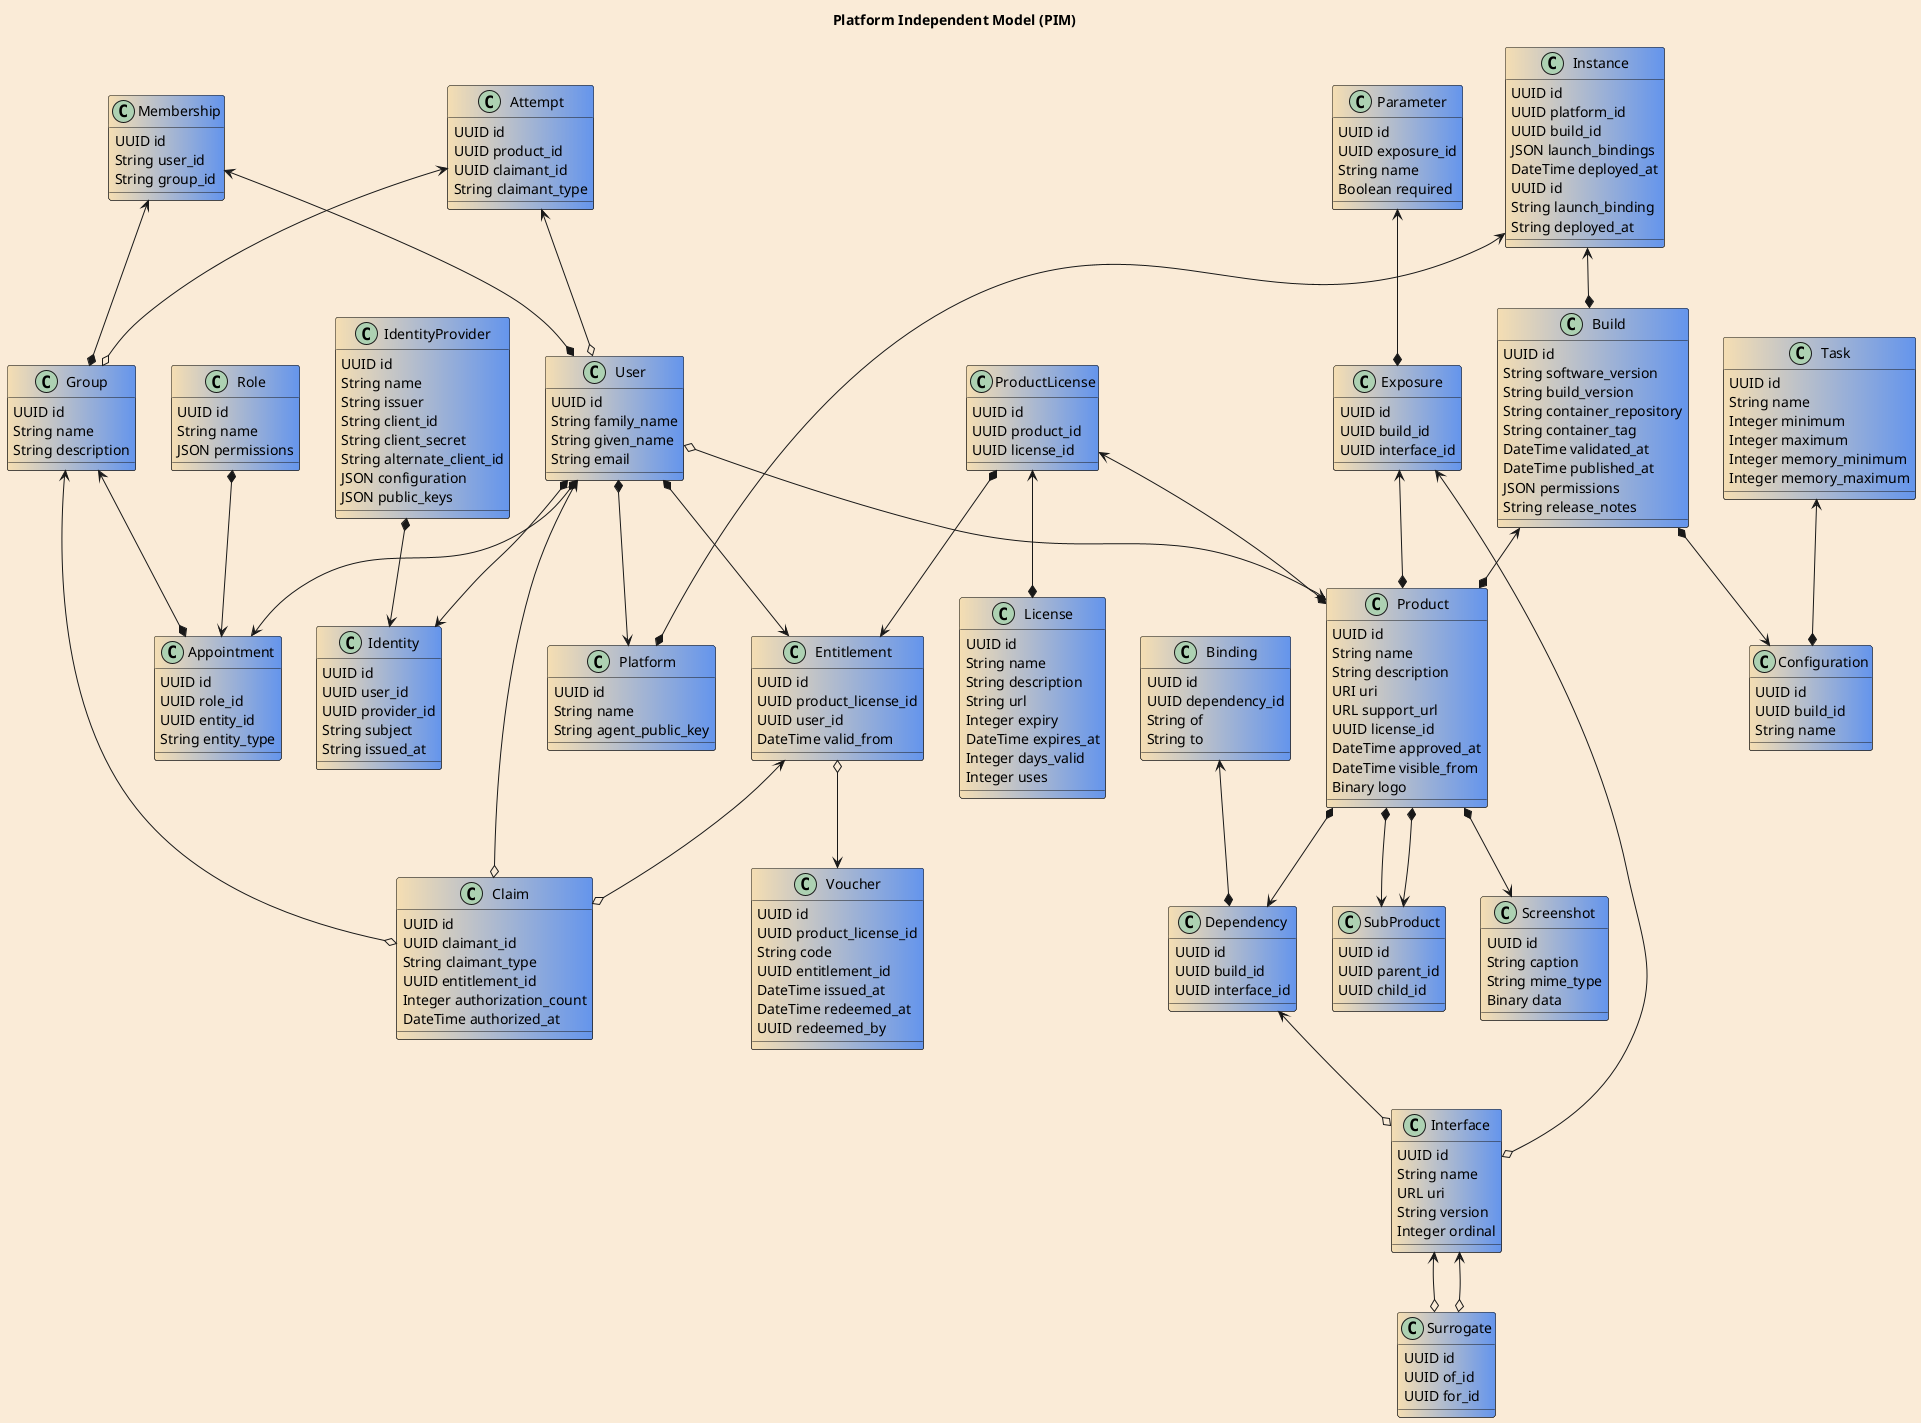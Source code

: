 @@startuml PIM
skinparam backgroundcolor AntiqueWhite
skinparam classBackgroundColor Wheat|CornflowerBlue

title "Platform Independent Model (PIM)"

class Group {
    UUID id
    String name
    String description
}

Group <--* Appointment


class Membership {
    UUID id
    String user_id
    String group_id
}
Membership <--* Group
Membership <--* User

class IdentityProvider {
    UUID id
    String name
    String issuer
    String client_id
    String client_secret
    String alternate_client_id
    JSON configuration
    JSON public_keys
}
IdentityProvider   *-->   Identity

class User {
    UUID id
    String family_name
    String given_name
    String email
}

User *--> Identity 
User  *-->  Platform
User  o-->  Product

class Identity{
    UUID id
    UUID user_id
    UUID provider_id
    String subject
    String issued_at

}

class Platform {
    UUID id
    String name
    String agent_public_key
}

class Instance {
    UUID id
    UUID platform_id
    UUID build_id
    JSON launch_bindings
    DateTime deployed_at
}
Instance <--* Build
Instance <--* Platform

class Role {
    UUID id
    String name
    JSON permissions 
}

class Appointment {
    UUID id
    UUID role_id
    UUID entity_id
    String entity_type
}
Role  *--> Appointment
User  *-->  Appointment
User *--> Entitlement

class License {
    UUID id
    String name
    String description
    String url
    Integer expiry
    DateTime expires_at
    Integer days_valid
    Integer uses
}

class ProductLicense {
    UUID id
    UUID product_id
    UUID license_id
}

ProductLicense <--* Product
ProductLicense <--* License
ProductLicense *--> Entitlement

class Product {
    UUID id
    String name
    String description
    URI uri
    URL support_url
    UUID license_id
    DateTime approved_at
    DateTime visible_from
    Binary logo
}

class SubProduct {
    UUID id
    UUID parent_id
    UUID child_id
}

Product *--> SubProduct
Product *--> SubProduct

Build <--* Product

class Screenshot{
    UUID id
    String caption
    String mime_type
    Binary data
}
Product *--> Screenshot

class Build {
    UUID id
    String software_version
    String build_version
    String container_repository
    String container_tag
    DateTime validated_at
    DateTime published_at
    JSON permissions
    String release_notes
}

Build *-->  Configuration

class Dependency {
    UUID id  
    UUID build_id
    UUID interface_id
}

Product *--> Dependency

class Parameter  {
    UUID id
    UUID exposure_id
    String name
    Boolean required
}
Parameter <--* Exposure

class Configuration  {
    UUID id
    UUID build_id
    String name
}

class Task  {
    UUID id
    String name
    Integer minimum
    Integer maximum
    Integer memory_minimum
    Integer memory_maximum  
}
Task <--*  Configuration

class Instance 
 {
    UUID id
    String launch_binding
    String deployed_at

  
}

class Interface {
    UUID id
    String name
    URL uri
    String version
    Integer ordinal
}
Interface <--o Surrogate
Interface <--o Surrogate
Exposure <--* Product
Exposure <--o Interface
Dependency <--o Interface

class Surrogate   {
    UUID id
    UUID of_id
    UUID for_id
}

class Entitlement  {
    UUID id
    UUID product_license_id
    UUID user_id
    DateTime valid_from
}
Entitlement <--o Claim
User <--o Claim
Group <--o Claim

class Claim {
    UUID id
    UUID claimant_id
    String claimant_type
    UUID entitlement_id
    Integer authorization_count
    DateTime authorized_at
}

Entitlement o--> Voucher

class Voucher  {
    UUID id
    UUID product_license_id
    String code
    UUID entitlement_id
    DateTime issued_at
    DateTime redeemed_at
    UUID redeemed_by
    
}

class Attempt {
    UUID id
    UUID product_id
    UUID claimant_id
    String claimant_type
}
Attempt <--o User
Attempt <--o Group

class Exposure  {
    UUID id
    UUID build_id
    UUID interface_id
}

class Binding  {
    UUID id
    UUID dependency_id
    String of
    String to
  
}
Binding <--* Dependency

@@enduml
